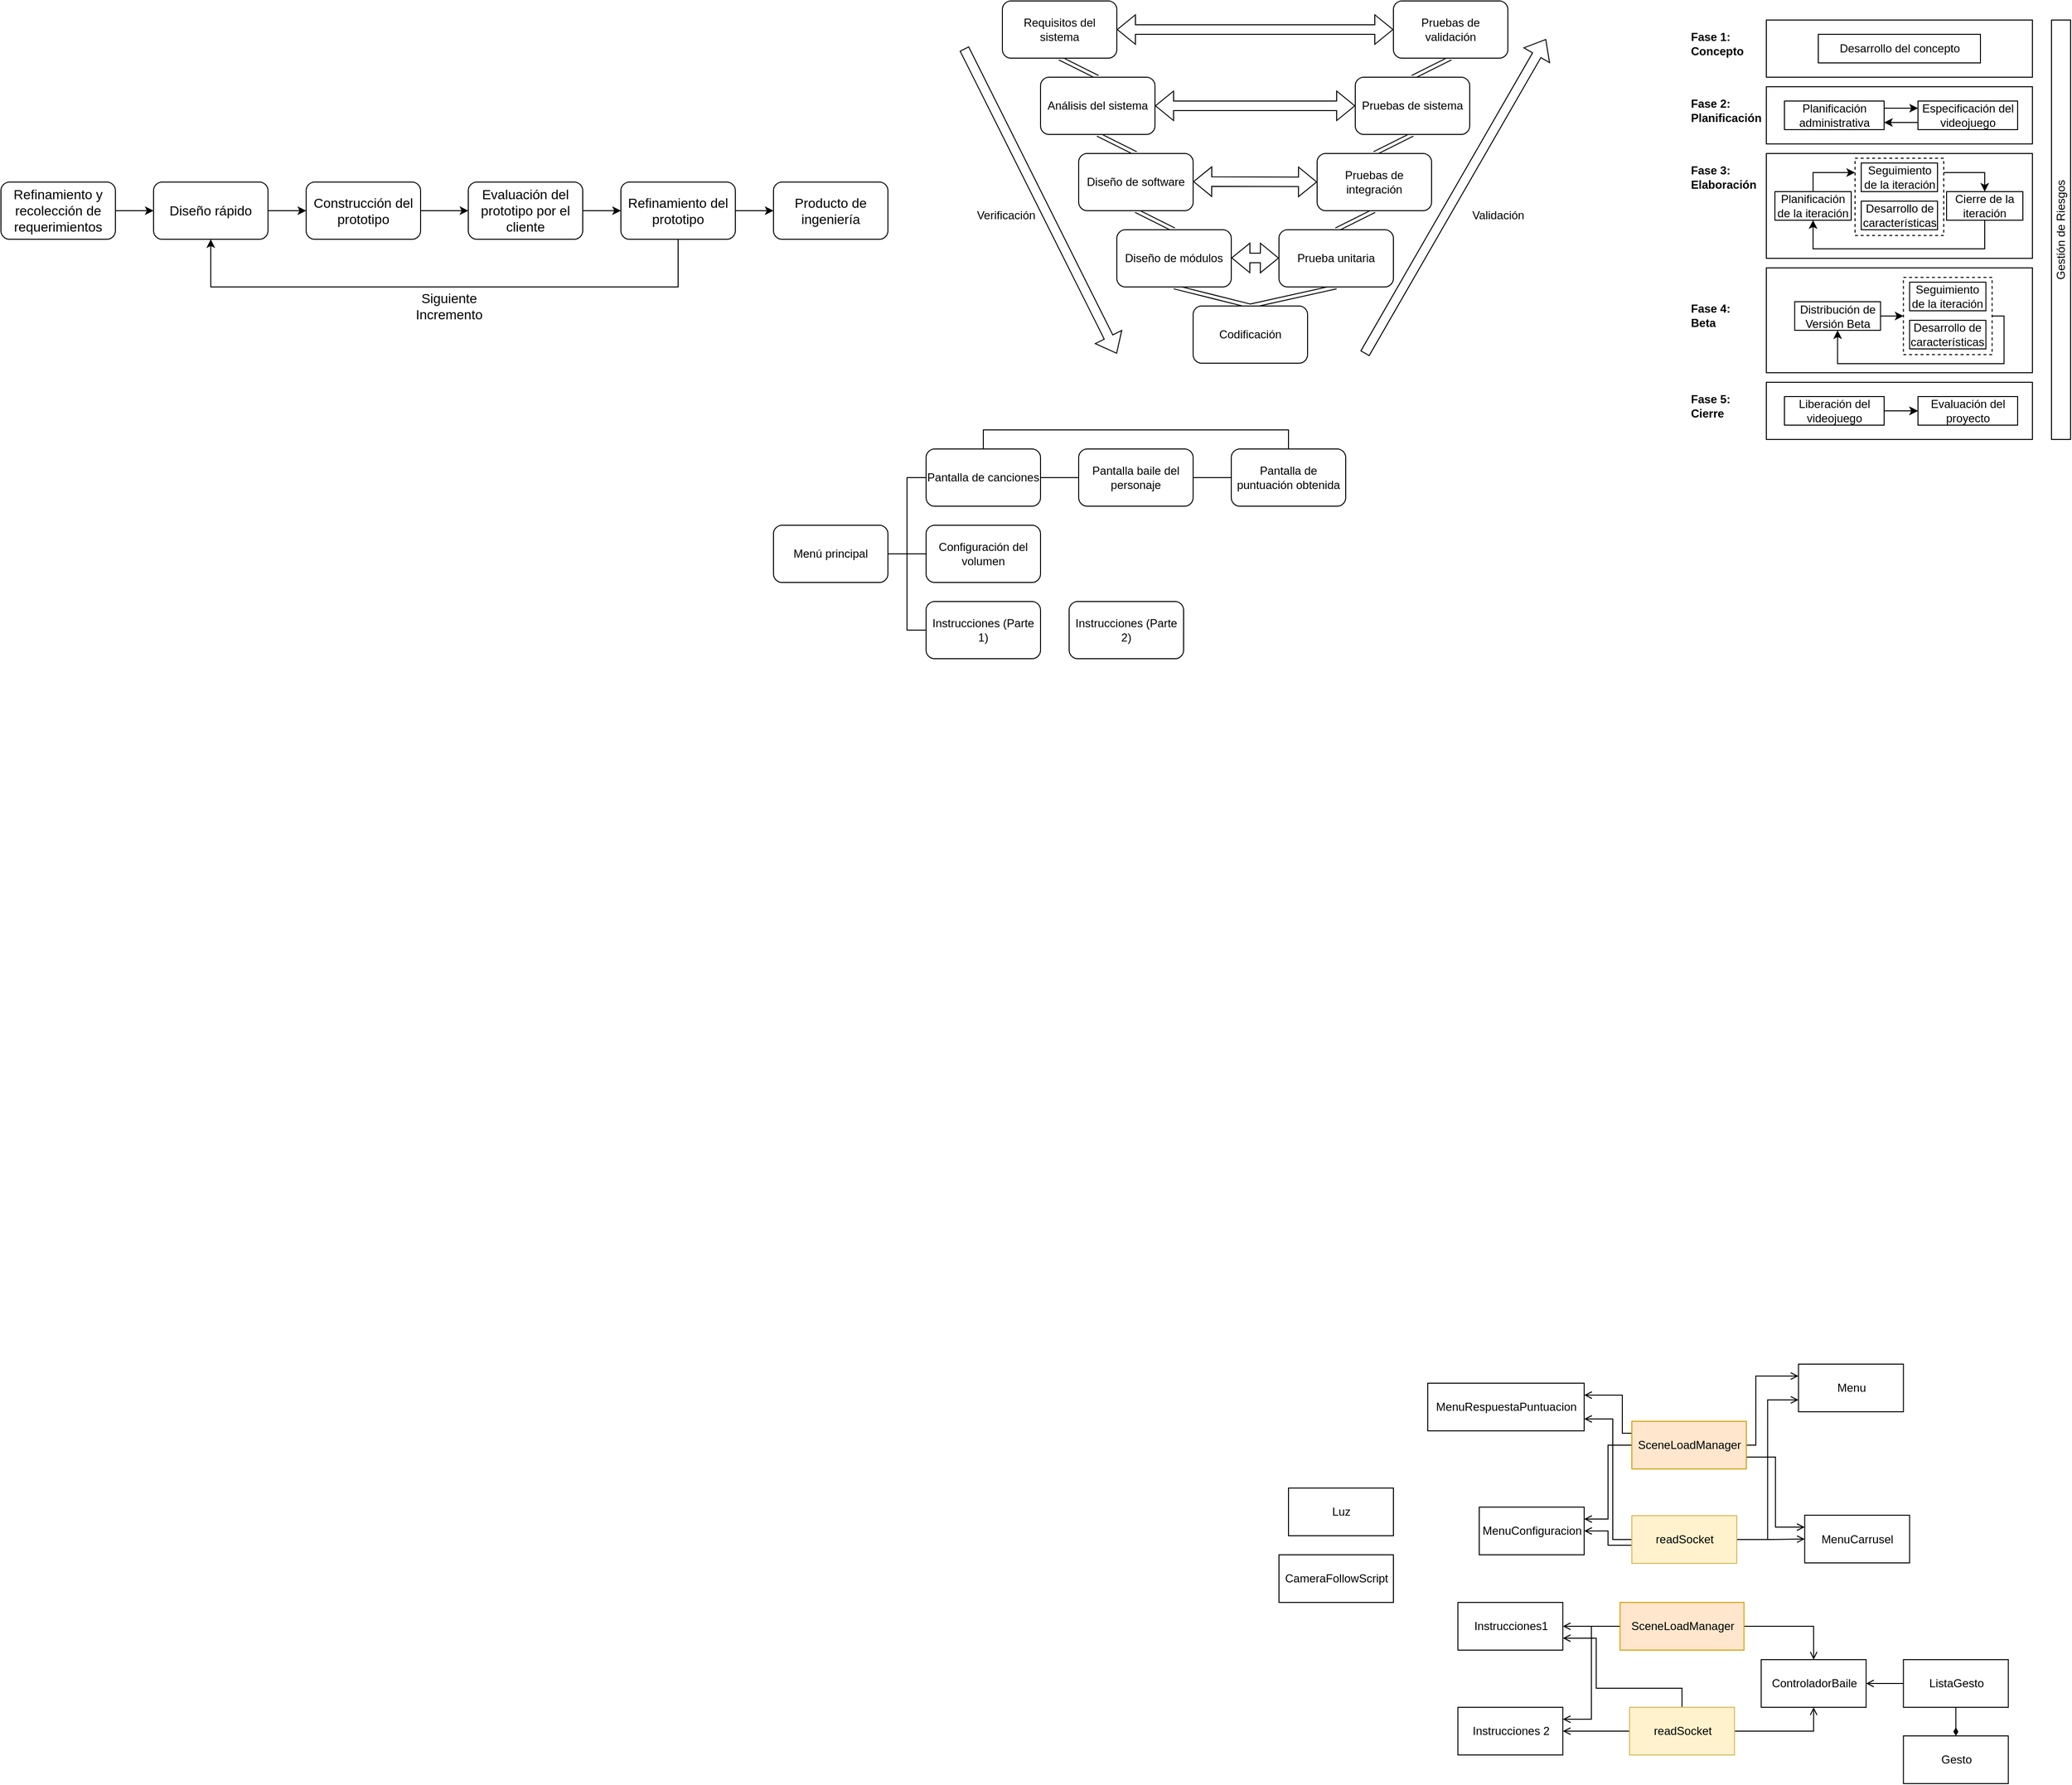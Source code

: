 <mxfile version="20.2.8" type="github">
  <diagram id="AxCxbLC-Ea25Rph6K4ID" name="Page-1">
    <mxGraphModel dx="1879" dy="768" grid="1" gridSize="10" guides="1" tooltips="1" connect="1" arrows="1" fold="1" page="1" pageScale="1" pageWidth="827" pageHeight="1169" math="0" shadow="0">
      <root>
        <mxCell id="0" />
        <mxCell id="1" parent="0" />
        <mxCell id="DNy3k772g0ASiSFVBkv8-5" style="edgeStyle=orthogonalEdgeStyle;rounded=0;orthogonalLoop=1;jettySize=auto;html=1;" parent="1" source="DNy3k772g0ASiSFVBkv8-1" target="DNy3k772g0ASiSFVBkv8-2" edge="1">
          <mxGeometry relative="1" as="geometry" />
        </mxCell>
        <mxCell id="DNy3k772g0ASiSFVBkv8-1" value="&lt;font style=&quot;font-size: 14px;&quot;&gt;Refinamiento y recolección de requerimientos&lt;/font&gt;" style="rounded=1;whiteSpace=wrap;html=1;" parent="1" vertex="1">
          <mxGeometry x="-610" y="330" width="120" height="60" as="geometry" />
        </mxCell>
        <mxCell id="DNy3k772g0ASiSFVBkv8-7" value="" style="edgeStyle=orthogonalEdgeStyle;rounded=0;orthogonalLoop=1;jettySize=auto;html=1;" parent="1" source="DNy3k772g0ASiSFVBkv8-2" target="DNy3k772g0ASiSFVBkv8-6" edge="1">
          <mxGeometry relative="1" as="geometry" />
        </mxCell>
        <mxCell id="DNy3k772g0ASiSFVBkv8-2" value="&lt;font style=&quot;font-size: 14px;&quot;&gt;Diseño rápido&lt;/font&gt;" style="rounded=1;whiteSpace=wrap;html=1;" parent="1" vertex="1">
          <mxGeometry x="-450" y="330" width="120" height="60" as="geometry" />
        </mxCell>
        <mxCell id="DNy3k772g0ASiSFVBkv8-9" value="" style="edgeStyle=orthogonalEdgeStyle;rounded=0;orthogonalLoop=1;jettySize=auto;html=1;" parent="1" source="DNy3k772g0ASiSFVBkv8-6" target="DNy3k772g0ASiSFVBkv8-8" edge="1">
          <mxGeometry relative="1" as="geometry" />
        </mxCell>
        <mxCell id="DNy3k772g0ASiSFVBkv8-6" value="&lt;font style=&quot;font-size: 14px;&quot;&gt;Construcción del prototipo&lt;/font&gt;" style="rounded=1;whiteSpace=wrap;html=1;" parent="1" vertex="1">
          <mxGeometry x="-290" y="330" width="120" height="60" as="geometry" />
        </mxCell>
        <mxCell id="DNy3k772g0ASiSFVBkv8-11" value="" style="edgeStyle=orthogonalEdgeStyle;rounded=0;orthogonalLoop=1;jettySize=auto;html=1;" parent="1" source="DNy3k772g0ASiSFVBkv8-8" target="DNy3k772g0ASiSFVBkv8-10" edge="1">
          <mxGeometry relative="1" as="geometry" />
        </mxCell>
        <mxCell id="DNy3k772g0ASiSFVBkv8-8" value="&lt;font style=&quot;font-size: 14px;&quot;&gt;Evaluación del prototipo por el cliente&lt;/font&gt;" style="rounded=1;whiteSpace=wrap;html=1;" parent="1" vertex="1">
          <mxGeometry x="-120" y="330" width="120" height="60" as="geometry" />
        </mxCell>
        <mxCell id="DNy3k772g0ASiSFVBkv8-12" style="edgeStyle=orthogonalEdgeStyle;rounded=0;orthogonalLoop=1;jettySize=auto;html=1;entryX=0.5;entryY=1;entryDx=0;entryDy=0;" parent="1" source="DNy3k772g0ASiSFVBkv8-10" target="DNy3k772g0ASiSFVBkv8-2" edge="1">
          <mxGeometry relative="1" as="geometry">
            <Array as="points">
              <mxPoint x="100" y="440" />
              <mxPoint x="-390" y="440" />
            </Array>
          </mxGeometry>
        </mxCell>
        <mxCell id="DNy3k772g0ASiSFVBkv8-14" value="" style="edgeStyle=orthogonalEdgeStyle;rounded=0;orthogonalLoop=1;jettySize=auto;html=1;" parent="1" source="DNy3k772g0ASiSFVBkv8-10" target="DNy3k772g0ASiSFVBkv8-13" edge="1">
          <mxGeometry relative="1" as="geometry" />
        </mxCell>
        <mxCell id="DNy3k772g0ASiSFVBkv8-10" value="&lt;font style=&quot;font-size: 14px;&quot;&gt;Refinamiento del prototipo&lt;/font&gt;" style="rounded=1;whiteSpace=wrap;html=1;" parent="1" vertex="1">
          <mxGeometry x="40" y="330" width="120" height="60" as="geometry" />
        </mxCell>
        <mxCell id="DNy3k772g0ASiSFVBkv8-13" value="&lt;font style=&quot;font-size: 14px;&quot;&gt;Producto de ingeniería&lt;/font&gt;" style="rounded=1;whiteSpace=wrap;html=1;" parent="1" vertex="1">
          <mxGeometry x="200" y="330" width="120" height="60" as="geometry" />
        </mxCell>
        <mxCell id="DNy3k772g0ASiSFVBkv8-15" value="&lt;font style=&quot;font-size: 14px;&quot;&gt;Siguiente&lt;br&gt;Incremento&lt;/font&gt;" style="text;html=1;strokeColor=none;fillColor=none;align=center;verticalAlign=middle;whiteSpace=wrap;rounded=0;" parent="1" vertex="1">
          <mxGeometry x="-170" y="445" width="60" height="30" as="geometry" />
        </mxCell>
        <mxCell id="DNy3k772g0ASiSFVBkv8-29" style="edgeStyle=none;shape=link;rounded=0;orthogonalLoop=1;jettySize=auto;html=1;exitX=0.5;exitY=1;exitDx=0;exitDy=0;entryX=0.5;entryY=0;entryDx=0;entryDy=0;" parent="1" source="DNy3k772g0ASiSFVBkv8-17" target="DNy3k772g0ASiSFVBkv8-18" edge="1">
          <mxGeometry relative="1" as="geometry" />
        </mxCell>
        <mxCell id="DNy3k772g0ASiSFVBkv8-17" value="Requisitos del sistema" style="rounded=1;whiteSpace=wrap;html=1;" parent="1" vertex="1">
          <mxGeometry x="440" y="140" width="120" height="60" as="geometry" />
        </mxCell>
        <mxCell id="DNy3k772g0ASiSFVBkv8-30" style="edgeStyle=none;shape=link;rounded=0;orthogonalLoop=1;jettySize=auto;html=1;exitX=0.5;exitY=1;exitDx=0;exitDy=0;entryX=0.5;entryY=0;entryDx=0;entryDy=0;" parent="1" source="DNy3k772g0ASiSFVBkv8-18" target="DNy3k772g0ASiSFVBkv8-19" edge="1">
          <mxGeometry relative="1" as="geometry" />
        </mxCell>
        <mxCell id="DNy3k772g0ASiSFVBkv8-18" value="Análisis del sistema" style="rounded=1;whiteSpace=wrap;html=1;" parent="1" vertex="1">
          <mxGeometry x="480" y="220" width="120" height="60" as="geometry" />
        </mxCell>
        <mxCell id="DNy3k772g0ASiSFVBkv8-31" style="edgeStyle=none;shape=link;rounded=0;orthogonalLoop=1;jettySize=auto;html=1;exitX=0.5;exitY=1;exitDx=0;exitDy=0;entryX=0.5;entryY=0;entryDx=0;entryDy=0;" parent="1" source="DNy3k772g0ASiSFVBkv8-19" target="DNy3k772g0ASiSFVBkv8-20" edge="1">
          <mxGeometry relative="1" as="geometry" />
        </mxCell>
        <mxCell id="DNy3k772g0ASiSFVBkv8-19" value="Diseño de software" style="rounded=1;whiteSpace=wrap;html=1;" parent="1" vertex="1">
          <mxGeometry x="520" y="300" width="120" height="60" as="geometry" />
        </mxCell>
        <mxCell id="DNy3k772g0ASiSFVBkv8-32" style="edgeStyle=none;shape=link;rounded=0;orthogonalLoop=1;jettySize=auto;html=1;exitX=0.5;exitY=1;exitDx=0;exitDy=0;entryX=0.5;entryY=0;entryDx=0;entryDy=0;" parent="1" source="DNy3k772g0ASiSFVBkv8-20" target="DNy3k772g0ASiSFVBkv8-21" edge="1">
          <mxGeometry relative="1" as="geometry" />
        </mxCell>
        <mxCell id="DNy3k772g0ASiSFVBkv8-20" value="Diseño de módulos" style="rounded=1;whiteSpace=wrap;html=1;" parent="1" vertex="1">
          <mxGeometry x="560" y="380" width="120" height="60" as="geometry" />
        </mxCell>
        <mxCell id="DNy3k772g0ASiSFVBkv8-33" style="edgeStyle=none;shape=link;rounded=0;orthogonalLoop=1;jettySize=auto;html=1;exitX=0.5;exitY=0;exitDx=0;exitDy=0;entryX=0.5;entryY=1;entryDx=0;entryDy=0;" parent="1" source="DNy3k772g0ASiSFVBkv8-21" target="DNy3k772g0ASiSFVBkv8-22" edge="1">
          <mxGeometry relative="1" as="geometry" />
        </mxCell>
        <mxCell id="DNy3k772g0ASiSFVBkv8-21" value="Codificación" style="rounded=1;whiteSpace=wrap;html=1;" parent="1" vertex="1">
          <mxGeometry x="640" y="460" width="120" height="60" as="geometry" />
        </mxCell>
        <mxCell id="DNy3k772g0ASiSFVBkv8-34" style="edgeStyle=none;shape=link;rounded=0;orthogonalLoop=1;jettySize=auto;html=1;exitX=0.5;exitY=0;exitDx=0;exitDy=0;entryX=0.5;entryY=1;entryDx=0;entryDy=0;" parent="1" source="DNy3k772g0ASiSFVBkv8-22" target="DNy3k772g0ASiSFVBkv8-23" edge="1">
          <mxGeometry relative="1" as="geometry" />
        </mxCell>
        <mxCell id="DNy3k772g0ASiSFVBkv8-22" value="Prueba unitaria" style="rounded=1;whiteSpace=wrap;html=1;" parent="1" vertex="1">
          <mxGeometry x="730" y="380" width="120" height="60" as="geometry" />
        </mxCell>
        <mxCell id="DNy3k772g0ASiSFVBkv8-35" style="edgeStyle=none;shape=link;rounded=0;orthogonalLoop=1;jettySize=auto;html=1;exitX=0.5;exitY=0;exitDx=0;exitDy=0;entryX=0.5;entryY=1;entryDx=0;entryDy=0;" parent="1" source="DNy3k772g0ASiSFVBkv8-23" target="DNy3k772g0ASiSFVBkv8-24" edge="1">
          <mxGeometry relative="1" as="geometry" />
        </mxCell>
        <mxCell id="DNy3k772g0ASiSFVBkv8-23" value="Pruebas de integración" style="rounded=1;whiteSpace=wrap;html=1;" parent="1" vertex="1">
          <mxGeometry x="770" y="300" width="120" height="60" as="geometry" />
        </mxCell>
        <mxCell id="DNy3k772g0ASiSFVBkv8-36" style="edgeStyle=none;shape=link;rounded=0;orthogonalLoop=1;jettySize=auto;html=1;exitX=0.5;exitY=0;exitDx=0;exitDy=0;entryX=0.5;entryY=1;entryDx=0;entryDy=0;" parent="1" source="DNy3k772g0ASiSFVBkv8-24" target="DNy3k772g0ASiSFVBkv8-25" edge="1">
          <mxGeometry relative="1" as="geometry" />
        </mxCell>
        <mxCell id="DNy3k772g0ASiSFVBkv8-24" value="Pruebas de sistema" style="rounded=1;whiteSpace=wrap;html=1;" parent="1" vertex="1">
          <mxGeometry x="810" y="220" width="120" height="60" as="geometry" />
        </mxCell>
        <mxCell id="DNy3k772g0ASiSFVBkv8-25" value="Pruebas de validación" style="rounded=1;whiteSpace=wrap;html=1;" parent="1" vertex="1">
          <mxGeometry x="850" y="140" width="120" height="60" as="geometry" />
        </mxCell>
        <mxCell id="DNy3k772g0ASiSFVBkv8-40" value="" style="shape=flexArrow;endArrow=classic;startArrow=classic;html=1;rounded=0;entryX=0;entryY=0.5;entryDx=0;entryDy=0;exitX=1;exitY=0.5;exitDx=0;exitDy=0;" parent="1" source="DNy3k772g0ASiSFVBkv8-17" target="DNy3k772g0ASiSFVBkv8-25" edge="1">
          <mxGeometry width="100" height="100" relative="1" as="geometry">
            <mxPoint x="630" y="210" as="sourcePoint" />
            <mxPoint x="730" y="110" as="targetPoint" />
          </mxGeometry>
        </mxCell>
        <mxCell id="DNy3k772g0ASiSFVBkv8-41" value="" style="shape=flexArrow;endArrow=classic;startArrow=classic;html=1;rounded=0;exitX=1;exitY=0.5;exitDx=0;exitDy=0;" parent="1" source="DNy3k772g0ASiSFVBkv8-18" target="DNy3k772g0ASiSFVBkv8-24" edge="1">
          <mxGeometry width="100" height="100" relative="1" as="geometry">
            <mxPoint x="650" y="249.5" as="sourcePoint" />
            <mxPoint x="800" y="250" as="targetPoint" />
          </mxGeometry>
        </mxCell>
        <mxCell id="DNy3k772g0ASiSFVBkv8-42" value="" style="shape=flexArrow;endArrow=classic;startArrow=classic;html=1;rounded=0;exitX=1;exitY=0.5;exitDx=0;exitDy=0;" parent="1" target="DNy3k772g0ASiSFVBkv8-23" edge="1">
          <mxGeometry width="100" height="100" relative="1" as="geometry">
            <mxPoint x="640" y="329.5" as="sourcePoint" />
            <mxPoint x="760" y="330" as="targetPoint" />
          </mxGeometry>
        </mxCell>
        <mxCell id="DNy3k772g0ASiSFVBkv8-43" value="" style="shape=flexArrow;endArrow=classic;startArrow=classic;html=1;rounded=0;exitX=1;exitY=0.5;exitDx=0;exitDy=0;" parent="1" target="DNy3k772g0ASiSFVBkv8-22" edge="1">
          <mxGeometry width="100" height="100" relative="1" as="geometry">
            <mxPoint x="680" y="409.5" as="sourcePoint" />
            <mxPoint x="730" y="410" as="targetPoint" />
          </mxGeometry>
        </mxCell>
        <mxCell id="DNy3k772g0ASiSFVBkv8-44" value="" style="shape=flexArrow;endArrow=classic;html=1;rounded=0;" parent="1" edge="1">
          <mxGeometry width="50" height="50" relative="1" as="geometry">
            <mxPoint x="400" y="190" as="sourcePoint" />
            <mxPoint x="560" y="510" as="targetPoint" />
          </mxGeometry>
        </mxCell>
        <mxCell id="DNy3k772g0ASiSFVBkv8-45" value="" style="shape=flexArrow;endArrow=classic;html=1;rounded=0;" parent="1" edge="1">
          <mxGeometry width="50" height="50" relative="1" as="geometry">
            <mxPoint x="820" y="510" as="sourcePoint" />
            <mxPoint x="1010" y="180" as="targetPoint" />
          </mxGeometry>
        </mxCell>
        <mxCell id="DNy3k772g0ASiSFVBkv8-46" value="Verificación" style="text;html=1;strokeColor=none;fillColor=none;align=center;verticalAlign=middle;whiteSpace=wrap;rounded=0;" parent="1" vertex="1">
          <mxGeometry x="414" y="350" width="60" height="30" as="geometry" />
        </mxCell>
        <mxCell id="DNy3k772g0ASiSFVBkv8-47" value="Validación" style="text;html=1;strokeColor=none;fillColor=none;align=center;verticalAlign=middle;whiteSpace=wrap;rounded=0;" parent="1" vertex="1">
          <mxGeometry x="930" y="350" width="60" height="30" as="geometry" />
        </mxCell>
        <mxCell id="hIoY1X2tBjPMkqKbFY_H-1" value="" style="rounded=0;whiteSpace=wrap;html=1;" parent="1" vertex="1">
          <mxGeometry x="1241" y="160" width="279" height="60" as="geometry" />
        </mxCell>
        <mxCell id="hIoY1X2tBjPMkqKbFY_H-2" value="Desarrollo del concepto" style="rounded=0;whiteSpace=wrap;html=1;" parent="1" vertex="1">
          <mxGeometry x="1295.5" y="175" width="170" height="30" as="geometry" />
        </mxCell>
        <mxCell id="hIoY1X2tBjPMkqKbFY_H-3" value="&lt;b&gt;Fase 1:&lt;br&gt;Concepto&lt;br&gt;&lt;/b&gt;" style="text;html=1;strokeColor=none;fillColor=none;align=left;verticalAlign=middle;whiteSpace=wrap;rounded=0;" parent="1" vertex="1">
          <mxGeometry x="1160" y="170" width="60" height="30" as="geometry" />
        </mxCell>
        <mxCell id="hIoY1X2tBjPMkqKbFY_H-4" value="" style="rounded=0;whiteSpace=wrap;html=1;" parent="1" vertex="1">
          <mxGeometry x="1241" y="230" width="279" height="60" as="geometry" />
        </mxCell>
        <mxCell id="hIoY1X2tBjPMkqKbFY_H-32" style="edgeStyle=orthogonalEdgeStyle;rounded=0;orthogonalLoop=1;jettySize=auto;html=1;exitX=1;exitY=0.25;exitDx=0;exitDy=0;entryX=0;entryY=0.25;entryDx=0;entryDy=0;" parent="1" source="hIoY1X2tBjPMkqKbFY_H-5" target="hIoY1X2tBjPMkqKbFY_H-7" edge="1">
          <mxGeometry relative="1" as="geometry" />
        </mxCell>
        <mxCell id="hIoY1X2tBjPMkqKbFY_H-5" value="Planificación administrativa" style="rounded=0;whiteSpace=wrap;html=1;" parent="1" vertex="1">
          <mxGeometry x="1260" y="245" width="104.5" height="30" as="geometry" />
        </mxCell>
        <mxCell id="hIoY1X2tBjPMkqKbFY_H-6" value="&lt;b&gt;Fase 2:&lt;br&gt;Planificación&lt;br&gt;&lt;/b&gt;" style="text;html=1;strokeColor=none;fillColor=none;align=left;verticalAlign=middle;whiteSpace=wrap;rounded=0;" parent="1" vertex="1">
          <mxGeometry x="1160" y="240" width="80" height="30" as="geometry" />
        </mxCell>
        <mxCell id="hIoY1X2tBjPMkqKbFY_H-33" style="edgeStyle=orthogonalEdgeStyle;rounded=0;orthogonalLoop=1;jettySize=auto;html=1;entryX=1;entryY=0.75;entryDx=0;entryDy=0;exitX=0;exitY=0.75;exitDx=0;exitDy=0;" parent="1" source="hIoY1X2tBjPMkqKbFY_H-7" target="hIoY1X2tBjPMkqKbFY_H-5" edge="1">
          <mxGeometry relative="1" as="geometry" />
        </mxCell>
        <mxCell id="hIoY1X2tBjPMkqKbFY_H-7" value="Especificación del videojuego" style="rounded=0;whiteSpace=wrap;html=1;" parent="1" vertex="1">
          <mxGeometry x="1400" y="245" width="104.5" height="30" as="geometry" />
        </mxCell>
        <mxCell id="hIoY1X2tBjPMkqKbFY_H-8" value="" style="rounded=0;whiteSpace=wrap;html=1;" parent="1" vertex="1">
          <mxGeometry x="1241" y="300" width="279" height="110" as="geometry" />
        </mxCell>
        <mxCell id="hIoY1X2tBjPMkqKbFY_H-17" style="edgeStyle=orthogonalEdgeStyle;rounded=0;orthogonalLoop=1;jettySize=auto;html=1;" parent="1" source="hIoY1X2tBjPMkqKbFY_H-9" target="hIoY1X2tBjPMkqKbFY_H-15" edge="1">
          <mxGeometry relative="1" as="geometry">
            <mxPoint x="1320" y="320" as="targetPoint" />
            <Array as="points">
              <mxPoint x="1290" y="320" />
            </Array>
          </mxGeometry>
        </mxCell>
        <mxCell id="hIoY1X2tBjPMkqKbFY_H-9" value="Planificación de la iteración" style="rounded=0;whiteSpace=wrap;html=1;" parent="1" vertex="1">
          <mxGeometry x="1250" y="340" width="80" height="30" as="geometry" />
        </mxCell>
        <mxCell id="hIoY1X2tBjPMkqKbFY_H-10" value="&lt;b&gt;Fase 3:&lt;br&gt;Elaboración&lt;br&gt;&lt;/b&gt;" style="text;html=1;strokeColor=none;fillColor=none;align=left;verticalAlign=middle;whiteSpace=wrap;rounded=0;" parent="1" vertex="1">
          <mxGeometry x="1160" y="310" width="80" height="30" as="geometry" />
        </mxCell>
        <mxCell id="hIoY1X2tBjPMkqKbFY_H-19" style="edgeStyle=orthogonalEdgeStyle;rounded=0;orthogonalLoop=1;jettySize=auto;html=1;entryX=0.5;entryY=1;entryDx=0;entryDy=0;" parent="1" source="hIoY1X2tBjPMkqKbFY_H-11" target="hIoY1X2tBjPMkqKbFY_H-9" edge="1">
          <mxGeometry relative="1" as="geometry">
            <Array as="points">
              <mxPoint x="1470" y="400" />
              <mxPoint x="1290" y="400" />
            </Array>
          </mxGeometry>
        </mxCell>
        <mxCell id="hIoY1X2tBjPMkqKbFY_H-11" value="Cierre de la iteración" style="rounded=0;whiteSpace=wrap;html=1;" parent="1" vertex="1">
          <mxGeometry x="1430" y="340" width="80" height="30" as="geometry" />
        </mxCell>
        <mxCell id="hIoY1X2tBjPMkqKbFY_H-12" value="Seguimiento de la iteración" style="rounded=0;whiteSpace=wrap;html=1;" parent="1" vertex="1">
          <mxGeometry x="1340.5" y="310" width="80" height="30" as="geometry" />
        </mxCell>
        <mxCell id="hIoY1X2tBjPMkqKbFY_H-13" value="Desarrollo de características" style="rounded=0;whiteSpace=wrap;html=1;" parent="1" vertex="1">
          <mxGeometry x="1340.5" y="350" width="80" height="30" as="geometry" />
        </mxCell>
        <mxCell id="hIoY1X2tBjPMkqKbFY_H-18" style="edgeStyle=orthogonalEdgeStyle;rounded=0;orthogonalLoop=1;jettySize=auto;html=1;exitX=1.001;exitY=0.185;exitDx=0;exitDy=0;entryX=0.5;entryY=0;entryDx=0;entryDy=0;exitPerimeter=0;" parent="1" source="hIoY1X2tBjPMkqKbFY_H-15" target="hIoY1X2tBjPMkqKbFY_H-11" edge="1">
          <mxGeometry relative="1" as="geometry">
            <Array as="points">
              <mxPoint x="1470" y="320" />
            </Array>
          </mxGeometry>
        </mxCell>
        <mxCell id="hIoY1X2tBjPMkqKbFY_H-15" value="" style="rounded=0;whiteSpace=wrap;html=1;fillColor=none;dashed=1;" parent="1" vertex="1">
          <mxGeometry x="1334" y="305" width="93" height="81" as="geometry" />
        </mxCell>
        <mxCell id="hIoY1X2tBjPMkqKbFY_H-20" value="" style="rounded=0;whiteSpace=wrap;html=1;" parent="1" vertex="1">
          <mxGeometry x="1241" y="420" width="279" height="110" as="geometry" />
        </mxCell>
        <mxCell id="hIoY1X2tBjPMkqKbFY_H-30" style="edgeStyle=orthogonalEdgeStyle;rounded=0;orthogonalLoop=1;jettySize=auto;html=1;" parent="1" source="hIoY1X2tBjPMkqKbFY_H-22" target="hIoY1X2tBjPMkqKbFY_H-29" edge="1">
          <mxGeometry relative="1" as="geometry" />
        </mxCell>
        <mxCell id="hIoY1X2tBjPMkqKbFY_H-22" value="Distribución de Versión Beta" style="rounded=0;whiteSpace=wrap;html=1;" parent="1" vertex="1">
          <mxGeometry x="1270.74" y="455.5" width="90" height="30" as="geometry" />
        </mxCell>
        <mxCell id="hIoY1X2tBjPMkqKbFY_H-23" value="&lt;b&gt;Fase 4:&lt;br&gt;Beta&lt;br&gt;&lt;/b&gt;" style="text;html=1;strokeColor=none;fillColor=none;align=left;verticalAlign=middle;whiteSpace=wrap;rounded=0;" parent="1" vertex="1">
          <mxGeometry x="1160" y="455" width="80" height="30" as="geometry" />
        </mxCell>
        <mxCell id="hIoY1X2tBjPMkqKbFY_H-26" value="Seguimiento de la iteración" style="rounded=0;whiteSpace=wrap;html=1;" parent="1" vertex="1">
          <mxGeometry x="1391.24" y="435" width="80" height="30" as="geometry" />
        </mxCell>
        <mxCell id="hIoY1X2tBjPMkqKbFY_H-27" value="Desarrollo de características" style="rounded=0;whiteSpace=wrap;html=1;" parent="1" vertex="1">
          <mxGeometry x="1391.24" y="475" width="80" height="30" as="geometry" />
        </mxCell>
        <mxCell id="hIoY1X2tBjPMkqKbFY_H-31" style="edgeStyle=orthogonalEdgeStyle;rounded=0;orthogonalLoop=1;jettySize=auto;html=1;entryX=0.5;entryY=1;entryDx=0;entryDy=0;" parent="1" source="hIoY1X2tBjPMkqKbFY_H-29" target="hIoY1X2tBjPMkqKbFY_H-22" edge="1">
          <mxGeometry relative="1" as="geometry">
            <Array as="points">
              <mxPoint x="1490.24" y="470.5" />
              <mxPoint x="1490.24" y="520.5" />
              <mxPoint x="1316.24" y="520.5" />
            </Array>
          </mxGeometry>
        </mxCell>
        <mxCell id="hIoY1X2tBjPMkqKbFY_H-29" value="" style="rounded=0;whiteSpace=wrap;html=1;fillColor=none;dashed=1;" parent="1" vertex="1">
          <mxGeometry x="1384.74" y="430" width="93" height="81" as="geometry" />
        </mxCell>
        <mxCell id="hIoY1X2tBjPMkqKbFY_H-34" value="" style="rounded=0;whiteSpace=wrap;html=1;" parent="1" vertex="1">
          <mxGeometry x="1241" y="540" width="279" height="60" as="geometry" />
        </mxCell>
        <mxCell id="hIoY1X2tBjPMkqKbFY_H-40" value="" style="edgeStyle=orthogonalEdgeStyle;rounded=0;orthogonalLoop=1;jettySize=auto;html=1;" parent="1" source="hIoY1X2tBjPMkqKbFY_H-36" target="hIoY1X2tBjPMkqKbFY_H-39" edge="1">
          <mxGeometry relative="1" as="geometry" />
        </mxCell>
        <mxCell id="hIoY1X2tBjPMkqKbFY_H-41" style="edgeStyle=orthogonalEdgeStyle;rounded=0;orthogonalLoop=1;jettySize=auto;html=1;entryX=0;entryY=0.5;entryDx=0;entryDy=0;" parent="1" source="hIoY1X2tBjPMkqKbFY_H-36" target="hIoY1X2tBjPMkqKbFY_H-39" edge="1">
          <mxGeometry relative="1" as="geometry" />
        </mxCell>
        <mxCell id="hIoY1X2tBjPMkqKbFY_H-36" value="Liberación del videojuego" style="rounded=0;whiteSpace=wrap;html=1;" parent="1" vertex="1">
          <mxGeometry x="1260" y="555" width="104.5" height="30" as="geometry" />
        </mxCell>
        <mxCell id="hIoY1X2tBjPMkqKbFY_H-37" value="&lt;b&gt;Fase 5:&lt;br&gt;Cierre&lt;br&gt;&lt;/b&gt;" style="text;html=1;strokeColor=none;fillColor=none;align=left;verticalAlign=middle;whiteSpace=wrap;rounded=0;" parent="1" vertex="1">
          <mxGeometry x="1160" y="550" width="80" height="30" as="geometry" />
        </mxCell>
        <mxCell id="hIoY1X2tBjPMkqKbFY_H-39" value="Evaluación del proyecto" style="rounded=0;whiteSpace=wrap;html=1;" parent="1" vertex="1">
          <mxGeometry x="1400" y="555" width="104.5" height="30" as="geometry" />
        </mxCell>
        <mxCell id="hIoY1X2tBjPMkqKbFY_H-42" value="Gestión de Riesgos" style="rounded=0;whiteSpace=wrap;html=1;fillColor=none;horizontal=0;verticalAlign=middle;textDirection=rtl;direction=east;flipH=1;flipV=1;" parent="1" vertex="1">
          <mxGeometry x="1540" y="160" width="20" height="440" as="geometry" />
        </mxCell>
        <mxCell id="hIoY1X2tBjPMkqKbFY_H-47" style="edgeStyle=orthogonalEdgeStyle;rounded=0;orthogonalLoop=1;jettySize=auto;html=1;entryX=0;entryY=0.5;entryDx=0;entryDy=0;endArrow=none;endFill=0;" parent="1" source="hIoY1X2tBjPMkqKbFY_H-43" target="hIoY1X2tBjPMkqKbFY_H-44" edge="1">
          <mxGeometry relative="1" as="geometry" />
        </mxCell>
        <mxCell id="hIoY1X2tBjPMkqKbFY_H-48" style="edgeStyle=orthogonalEdgeStyle;rounded=0;orthogonalLoop=1;jettySize=auto;html=1;exitX=1;exitY=0.5;exitDx=0;exitDy=0;endArrow=none;endFill=0;" parent="1" source="hIoY1X2tBjPMkqKbFY_H-43" target="hIoY1X2tBjPMkqKbFY_H-45" edge="1">
          <mxGeometry relative="1" as="geometry" />
        </mxCell>
        <mxCell id="hIoY1X2tBjPMkqKbFY_H-49" style="edgeStyle=orthogonalEdgeStyle;rounded=0;orthogonalLoop=1;jettySize=auto;html=1;exitX=1;exitY=0.5;exitDx=0;exitDy=0;entryX=0;entryY=0.5;entryDx=0;entryDy=0;endArrow=none;endFill=0;" parent="1" source="hIoY1X2tBjPMkqKbFY_H-43" target="hIoY1X2tBjPMkqKbFY_H-46" edge="1">
          <mxGeometry relative="1" as="geometry" />
        </mxCell>
        <mxCell id="hIoY1X2tBjPMkqKbFY_H-43" value="Menú principal" style="rounded=1;whiteSpace=wrap;html=1;fillColor=none;" parent="1" vertex="1">
          <mxGeometry x="200" y="690" width="120" height="60" as="geometry" />
        </mxCell>
        <mxCell id="hIoY1X2tBjPMkqKbFY_H-52" style="edgeStyle=orthogonalEdgeStyle;rounded=0;orthogonalLoop=1;jettySize=auto;html=1;exitX=1;exitY=0.5;exitDx=0;exitDy=0;entryX=0;entryY=0.5;entryDx=0;entryDy=0;endArrow=none;endFill=0;" parent="1" source="hIoY1X2tBjPMkqKbFY_H-44" target="hIoY1X2tBjPMkqKbFY_H-51" edge="1">
          <mxGeometry relative="1" as="geometry" />
        </mxCell>
        <mxCell id="hIoY1X2tBjPMkqKbFY_H-44" value="Pantalla de canciones" style="rounded=1;whiteSpace=wrap;html=1;fillColor=none;" parent="1" vertex="1">
          <mxGeometry x="360" y="610" width="120" height="60" as="geometry" />
        </mxCell>
        <mxCell id="hIoY1X2tBjPMkqKbFY_H-45" value="Configuración del volumen" style="rounded=1;whiteSpace=wrap;html=1;fillColor=none;" parent="1" vertex="1">
          <mxGeometry x="360" y="690" width="120" height="60" as="geometry" />
        </mxCell>
        <mxCell id="hIoY1X2tBjPMkqKbFY_H-46" value="Instrucciones (Parte 1)" style="rounded=1;whiteSpace=wrap;html=1;fillColor=none;" parent="1" vertex="1">
          <mxGeometry x="360" y="770" width="120" height="60" as="geometry" />
        </mxCell>
        <mxCell id="hIoY1X2tBjPMkqKbFY_H-50" value="Instrucciones (Parte 2)" style="rounded=1;whiteSpace=wrap;html=1;fillColor=none;" parent="1" vertex="1">
          <mxGeometry x="510" y="770" width="120" height="60" as="geometry" />
        </mxCell>
        <mxCell id="hIoY1X2tBjPMkqKbFY_H-54" style="edgeStyle=orthogonalEdgeStyle;rounded=0;orthogonalLoop=1;jettySize=auto;html=1;exitX=1;exitY=0.5;exitDx=0;exitDy=0;entryX=0;entryY=0.5;entryDx=0;entryDy=0;endArrow=none;endFill=0;" parent="1" source="hIoY1X2tBjPMkqKbFY_H-51" target="hIoY1X2tBjPMkqKbFY_H-53" edge="1">
          <mxGeometry relative="1" as="geometry" />
        </mxCell>
        <mxCell id="hIoY1X2tBjPMkqKbFY_H-51" value="Pantalla baile del personaje" style="rounded=1;whiteSpace=wrap;html=1;fillColor=none;" parent="1" vertex="1">
          <mxGeometry x="520" y="610" width="120" height="60" as="geometry" />
        </mxCell>
        <mxCell id="hIoY1X2tBjPMkqKbFY_H-55" style="edgeStyle=orthogonalEdgeStyle;rounded=0;orthogonalLoop=1;jettySize=auto;html=1;exitX=0.5;exitY=0;exitDx=0;exitDy=0;entryX=0.5;entryY=0;entryDx=0;entryDy=0;endArrow=none;endFill=0;" parent="1" source="hIoY1X2tBjPMkqKbFY_H-53" target="hIoY1X2tBjPMkqKbFY_H-44" edge="1">
          <mxGeometry relative="1" as="geometry" />
        </mxCell>
        <mxCell id="hIoY1X2tBjPMkqKbFY_H-53" value="Pantalla de puntuación obtenida" style="rounded=1;whiteSpace=wrap;html=1;fillColor=none;" parent="1" vertex="1">
          <mxGeometry x="680" y="610" width="120" height="60" as="geometry" />
        </mxCell>
        <mxCell id="lJdPAG9B3q6LXM3_lp5I-2" value="CameraFollowScript" style="html=1;" vertex="1" parent="1">
          <mxGeometry x="730" y="1770" width="120" height="50" as="geometry" />
        </mxCell>
        <mxCell id="lJdPAG9B3q6LXM3_lp5I-4" value="ControladorBaile" style="html=1;" vertex="1" parent="1">
          <mxGeometry x="1235.63" y="1880" width="110" height="50" as="geometry" />
        </mxCell>
        <mxCell id="lJdPAG9B3q6LXM3_lp5I-5" value="Gesto" style="html=1;" vertex="1" parent="1">
          <mxGeometry x="1384.74" y="1960" width="110" height="50" as="geometry" />
        </mxCell>
        <mxCell id="lJdPAG9B3q6LXM3_lp5I-7" style="edgeStyle=orthogonalEdgeStyle;rounded=0;orthogonalLoop=1;jettySize=auto;html=1;entryX=0.5;entryY=0;entryDx=0;entryDy=0;endArrow=diamondThin;endFill=1;" edge="1" parent="1" source="lJdPAG9B3q6LXM3_lp5I-6" target="lJdPAG9B3q6LXM3_lp5I-5">
          <mxGeometry relative="1" as="geometry" />
        </mxCell>
        <mxCell id="lJdPAG9B3q6LXM3_lp5I-73" style="edgeStyle=orthogonalEdgeStyle;rounded=0;orthogonalLoop=1;jettySize=auto;html=1;exitX=0;exitY=0.5;exitDx=0;exitDy=0;entryX=1;entryY=0.5;entryDx=0;entryDy=0;endArrow=open;endFill=0;" edge="1" parent="1" source="lJdPAG9B3q6LXM3_lp5I-6" target="lJdPAG9B3q6LXM3_lp5I-4">
          <mxGeometry relative="1" as="geometry" />
        </mxCell>
        <mxCell id="lJdPAG9B3q6LXM3_lp5I-6" value="ListaGesto" style="html=1;" vertex="1" parent="1">
          <mxGeometry x="1384.74" y="1880" width="110" height="50" as="geometry" />
        </mxCell>
        <mxCell id="lJdPAG9B3q6LXM3_lp5I-65" style="edgeStyle=orthogonalEdgeStyle;rounded=0;orthogonalLoop=1;jettySize=auto;html=1;entryX=0;entryY=0.75;entryDx=0;entryDy=0;endArrow=open;endFill=0;" edge="1" parent="1" source="lJdPAG9B3q6LXM3_lp5I-9" target="lJdPAG9B3q6LXM3_lp5I-24">
          <mxGeometry relative="1" as="geometry" />
        </mxCell>
        <mxCell id="lJdPAG9B3q6LXM3_lp5I-67" style="edgeStyle=orthogonalEdgeStyle;rounded=0;orthogonalLoop=1;jettySize=auto;html=1;entryX=0;entryY=0.5;entryDx=0;entryDy=0;endArrow=open;endFill=0;" edge="1" parent="1" source="lJdPAG9B3q6LXM3_lp5I-9" target="lJdPAG9B3q6LXM3_lp5I-27">
          <mxGeometry relative="1" as="geometry" />
        </mxCell>
        <mxCell id="lJdPAG9B3q6LXM3_lp5I-69" style="edgeStyle=orthogonalEdgeStyle;rounded=0;orthogonalLoop=1;jettySize=auto;html=1;entryX=1;entryY=0.75;entryDx=0;entryDy=0;endArrow=open;endFill=0;" edge="1" parent="1" source="lJdPAG9B3q6LXM3_lp5I-9" target="lJdPAG9B3q6LXM3_lp5I-33">
          <mxGeometry relative="1" as="geometry">
            <Array as="points">
              <mxPoint x="1080" y="1754" />
              <mxPoint x="1080" y="1628" />
            </Array>
          </mxGeometry>
        </mxCell>
        <mxCell id="lJdPAG9B3q6LXM3_lp5I-71" style="edgeStyle=orthogonalEdgeStyle;rounded=0;orthogonalLoop=1;jettySize=auto;html=1;entryX=1;entryY=0.5;entryDx=0;entryDy=0;endArrow=open;endFill=0;" edge="1" parent="1" source="lJdPAG9B3q6LXM3_lp5I-9" target="lJdPAG9B3q6LXM3_lp5I-30">
          <mxGeometry relative="1" as="geometry">
            <Array as="points">
              <mxPoint x="1075" y="1760" />
              <mxPoint x="1075" y="1745" />
            </Array>
          </mxGeometry>
        </mxCell>
        <mxCell id="lJdPAG9B3q6LXM3_lp5I-9" value="readSocket" style="html=1;fillColor=#fff2cc;strokeColor=#d6b656;" vertex="1" parent="1">
          <mxGeometry x="1100" y="1729" width="110" height="50" as="geometry" />
        </mxCell>
        <mxCell id="lJdPAG9B3q6LXM3_lp5I-64" style="edgeStyle=orthogonalEdgeStyle;rounded=0;orthogonalLoop=1;jettySize=auto;html=1;entryX=0;entryY=0.25;entryDx=0;entryDy=0;endArrow=open;endFill=0;" edge="1" parent="1" source="lJdPAG9B3q6LXM3_lp5I-11" target="lJdPAG9B3q6LXM3_lp5I-24">
          <mxGeometry relative="1" as="geometry">
            <Array as="points">
              <mxPoint x="1230" y="1655" />
              <mxPoint x="1230" y="1583" />
            </Array>
          </mxGeometry>
        </mxCell>
        <mxCell id="lJdPAG9B3q6LXM3_lp5I-66" style="edgeStyle=orthogonalEdgeStyle;rounded=0;orthogonalLoop=1;jettySize=auto;html=1;entryX=0;entryY=0.25;entryDx=0;entryDy=0;endArrow=open;endFill=0;exitX=1;exitY=0.75;exitDx=0;exitDy=0;" edge="1" parent="1" source="lJdPAG9B3q6LXM3_lp5I-11" target="lJdPAG9B3q6LXM3_lp5I-27">
          <mxGeometry relative="1" as="geometry" />
        </mxCell>
        <mxCell id="lJdPAG9B3q6LXM3_lp5I-70" style="edgeStyle=orthogonalEdgeStyle;rounded=0;orthogonalLoop=1;jettySize=auto;html=1;entryX=1;entryY=0.25;entryDx=0;entryDy=0;endArrow=open;endFill=0;" edge="1" parent="1" source="lJdPAG9B3q6LXM3_lp5I-11" target="lJdPAG9B3q6LXM3_lp5I-30">
          <mxGeometry relative="1" as="geometry" />
        </mxCell>
        <mxCell id="lJdPAG9B3q6LXM3_lp5I-72" style="edgeStyle=orthogonalEdgeStyle;rounded=0;orthogonalLoop=1;jettySize=auto;html=1;exitX=0;exitY=0.25;exitDx=0;exitDy=0;entryX=1;entryY=0.25;entryDx=0;entryDy=0;endArrow=open;endFill=0;" edge="1" parent="1" source="lJdPAG9B3q6LXM3_lp5I-11" target="lJdPAG9B3q6LXM3_lp5I-33">
          <mxGeometry relative="1" as="geometry">
            <Array as="points">
              <mxPoint x="1090" y="1643" />
              <mxPoint x="1090" y="1603" />
            </Array>
          </mxGeometry>
        </mxCell>
        <mxCell id="lJdPAG9B3q6LXM3_lp5I-11" value="SceneLoadManager" style="html=1;fillColor=#ffe6cc;strokeColor=#d79b00;" vertex="1" parent="1">
          <mxGeometry x="1100" y="1630" width="120" height="50" as="geometry" />
        </mxCell>
        <mxCell id="lJdPAG9B3q6LXM3_lp5I-13" value="Instrucciones1" style="html=1;" vertex="1" parent="1">
          <mxGeometry x="917.63" y="1820" width="110" height="50" as="geometry" />
        </mxCell>
        <mxCell id="lJdPAG9B3q6LXM3_lp5I-14" value="Instrucciones 2" style="html=1;" vertex="1" parent="1">
          <mxGeometry x="917.63" y="1930" width="110" height="50" as="geometry" />
        </mxCell>
        <mxCell id="lJdPAG9B3q6LXM3_lp5I-23" value="Luz" style="html=1;" vertex="1" parent="1">
          <mxGeometry x="740" y="1700" width="110" height="50" as="geometry" />
        </mxCell>
        <mxCell id="lJdPAG9B3q6LXM3_lp5I-24" value="Menu" style="html=1;" vertex="1" parent="1">
          <mxGeometry x="1274.74" y="1570" width="110" height="50" as="geometry" />
        </mxCell>
        <mxCell id="lJdPAG9B3q6LXM3_lp5I-27" value="MenuCarrusel" style="html=1;" vertex="1" parent="1">
          <mxGeometry x="1281.24" y="1728.5" width="110" height="50" as="geometry" />
        </mxCell>
        <mxCell id="lJdPAG9B3q6LXM3_lp5I-30" value="MenuConfiguracion" style="html=1;" vertex="1" parent="1">
          <mxGeometry x="940" y="1720" width="110" height="50" as="geometry" />
        </mxCell>
        <mxCell id="lJdPAG9B3q6LXM3_lp5I-33" value="MenuRespuestaPuntuacion" style="html=1;" vertex="1" parent="1">
          <mxGeometry x="886" y="1590" width="164" height="50" as="geometry" />
        </mxCell>
        <mxCell id="lJdPAG9B3q6LXM3_lp5I-58" style="edgeStyle=orthogonalEdgeStyle;rounded=0;orthogonalLoop=1;jettySize=auto;html=1;entryX=0.5;entryY=1;entryDx=0;entryDy=0;endArrow=open;endFill=0;" edge="1" parent="1" source="lJdPAG9B3q6LXM3_lp5I-55" target="lJdPAG9B3q6LXM3_lp5I-4">
          <mxGeometry relative="1" as="geometry" />
        </mxCell>
        <mxCell id="lJdPAG9B3q6LXM3_lp5I-59" style="edgeStyle=orthogonalEdgeStyle;rounded=0;orthogonalLoop=1;jettySize=auto;html=1;entryX=1;entryY=0.5;entryDx=0;entryDy=0;endArrow=open;endFill=0;" edge="1" parent="1" source="lJdPAG9B3q6LXM3_lp5I-55" target="lJdPAG9B3q6LXM3_lp5I-14">
          <mxGeometry relative="1" as="geometry" />
        </mxCell>
        <mxCell id="lJdPAG9B3q6LXM3_lp5I-63" style="edgeStyle=orthogonalEdgeStyle;rounded=0;orthogonalLoop=1;jettySize=auto;html=1;entryX=1;entryY=0.75;entryDx=0;entryDy=0;endArrow=open;endFill=0;" edge="1" parent="1" source="lJdPAG9B3q6LXM3_lp5I-55" target="lJdPAG9B3q6LXM3_lp5I-13">
          <mxGeometry relative="1" as="geometry">
            <Array as="points">
              <mxPoint x="1152.63" y="1910" />
              <mxPoint x="1062.63" y="1910" />
              <mxPoint x="1062.63" y="1858" />
            </Array>
          </mxGeometry>
        </mxCell>
        <mxCell id="lJdPAG9B3q6LXM3_lp5I-55" value="readSocket" style="html=1;fillColor=#fff2cc;strokeColor=#d6b656;" vertex="1" parent="1">
          <mxGeometry x="1097.63" y="1930" width="110" height="50" as="geometry" />
        </mxCell>
        <mxCell id="lJdPAG9B3q6LXM3_lp5I-57" style="edgeStyle=orthogonalEdgeStyle;rounded=0;orthogonalLoop=1;jettySize=auto;html=1;entryX=0.5;entryY=0;entryDx=0;entryDy=0;endArrow=open;endFill=0;" edge="1" parent="1" source="lJdPAG9B3q6LXM3_lp5I-56" target="lJdPAG9B3q6LXM3_lp5I-4">
          <mxGeometry relative="1" as="geometry" />
        </mxCell>
        <mxCell id="lJdPAG9B3q6LXM3_lp5I-60" style="edgeStyle=orthogonalEdgeStyle;rounded=0;orthogonalLoop=1;jettySize=auto;html=1;entryX=1;entryY=0.25;entryDx=0;entryDy=0;endArrow=open;endFill=0;" edge="1" parent="1" source="lJdPAG9B3q6LXM3_lp5I-56" target="lJdPAG9B3q6LXM3_lp5I-14">
          <mxGeometry relative="1" as="geometry" />
        </mxCell>
        <mxCell id="lJdPAG9B3q6LXM3_lp5I-62" style="edgeStyle=orthogonalEdgeStyle;rounded=0;orthogonalLoop=1;jettySize=auto;html=1;endArrow=open;endFill=0;" edge="1" parent="1" source="lJdPAG9B3q6LXM3_lp5I-56" target="lJdPAG9B3q6LXM3_lp5I-13">
          <mxGeometry relative="1" as="geometry" />
        </mxCell>
        <mxCell id="lJdPAG9B3q6LXM3_lp5I-56" value="SceneLoadManager" style="html=1;fillColor=#ffe6cc;strokeColor=#d79b00;" vertex="1" parent="1">
          <mxGeometry x="1087.63" y="1820" width="130" height="50" as="geometry" />
        </mxCell>
      </root>
    </mxGraphModel>
  </diagram>
</mxfile>

